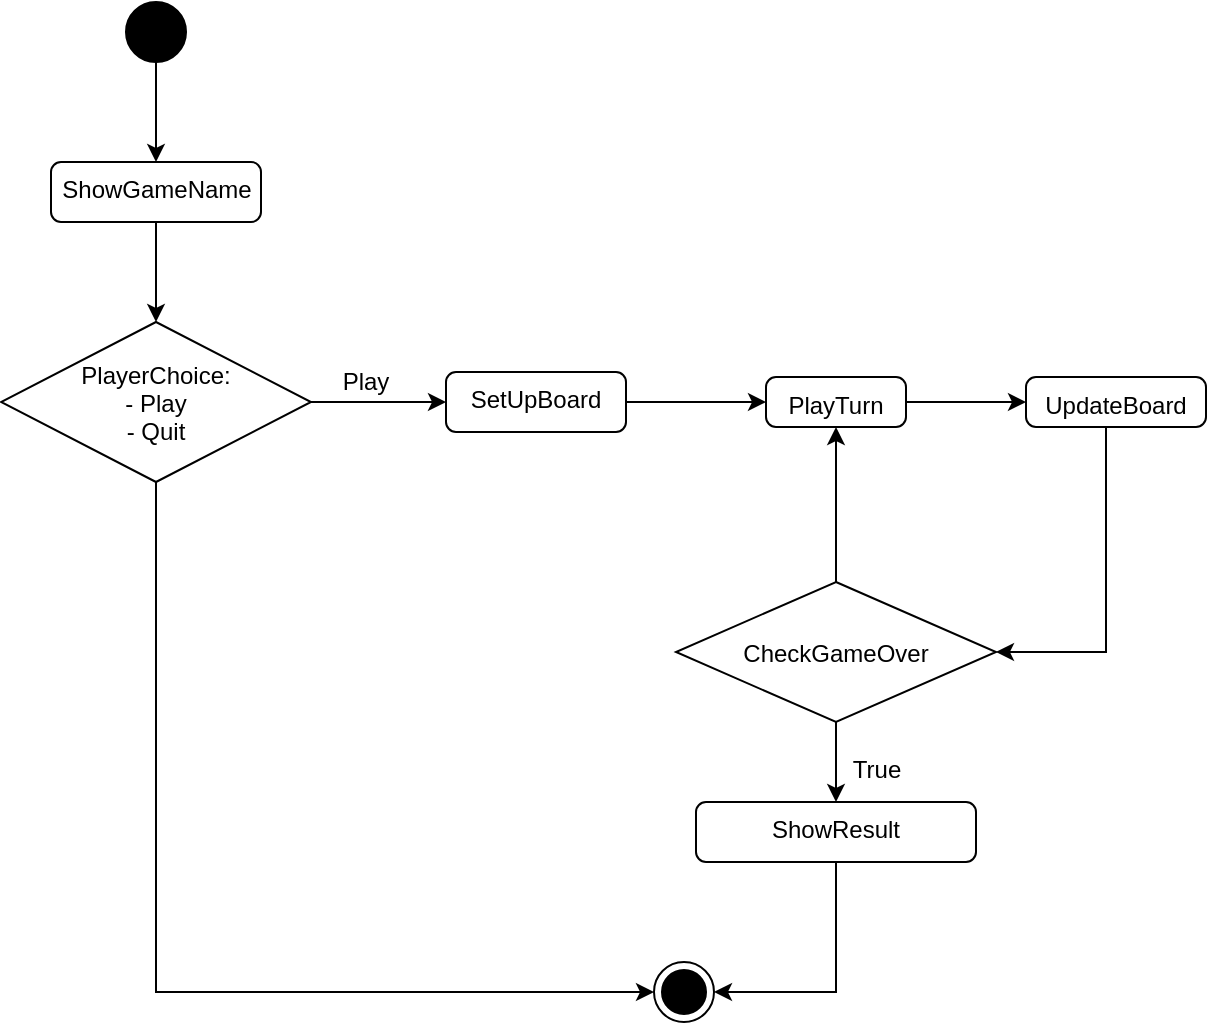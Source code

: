 <mxfile version="24.8.6">
  <diagram name="Trang-1" id="UHBwWJJXxiTwIiKuNaWZ">
    <mxGraphModel dx="808" dy="489" grid="1" gridSize="10" guides="1" tooltips="1" connect="1" arrows="1" fold="1" page="1" pageScale="1" pageWidth="827" pageHeight="1169" math="0" shadow="0">
      <root>
        <mxCell id="0" />
        <mxCell id="1" parent="0" />
        <mxCell id="ELoLrJMEqkcNT1h3Dx7s-3" style="edgeStyle=orthogonalEdgeStyle;rounded=0;orthogonalLoop=1;jettySize=auto;html=1;entryX=0.5;entryY=0;entryDx=0;entryDy=0;" edge="1" parent="1" source="ELoLrJMEqkcNT1h3Dx7s-1" target="ELoLrJMEqkcNT1h3Dx7s-2">
          <mxGeometry relative="1" as="geometry" />
        </mxCell>
        <mxCell id="ELoLrJMEqkcNT1h3Dx7s-1" value="" style="ellipse;fillColor=strokeColor;html=1;" vertex="1" parent="1">
          <mxGeometry x="120" y="40" width="30" height="30" as="geometry" />
        </mxCell>
        <mxCell id="ELoLrJMEqkcNT1h3Dx7s-7" style="edgeStyle=orthogonalEdgeStyle;rounded=0;orthogonalLoop=1;jettySize=auto;html=1;entryX=0.5;entryY=0;entryDx=0;entryDy=0;" edge="1" parent="1" source="ELoLrJMEqkcNT1h3Dx7s-2" target="ELoLrJMEqkcNT1h3Dx7s-6">
          <mxGeometry relative="1" as="geometry" />
        </mxCell>
        <mxCell id="ELoLrJMEqkcNT1h3Dx7s-2" value="ShowGameName" style="html=1;align=center;verticalAlign=top;rounded=1;absoluteArcSize=1;arcSize=10;dashed=0;whiteSpace=wrap;" vertex="1" parent="1">
          <mxGeometry x="82.5" y="120" width="105" height="30" as="geometry" />
        </mxCell>
        <mxCell id="ELoLrJMEqkcNT1h3Dx7s-9" style="edgeStyle=orthogonalEdgeStyle;rounded=0;orthogonalLoop=1;jettySize=auto;html=1;entryX=0;entryY=0.5;entryDx=0;entryDy=0;" edge="1" parent="1" source="ELoLrJMEqkcNT1h3Dx7s-6" target="ELoLrJMEqkcNT1h3Dx7s-8">
          <mxGeometry relative="1" as="geometry">
            <Array as="points">
              <mxPoint x="135" y="535" />
            </Array>
          </mxGeometry>
        </mxCell>
        <mxCell id="ELoLrJMEqkcNT1h3Dx7s-10" style="edgeStyle=orthogonalEdgeStyle;rounded=0;orthogonalLoop=1;jettySize=auto;html=1;exitX=1;exitY=0.5;exitDx=0;exitDy=0;" edge="1" parent="1" source="ELoLrJMEqkcNT1h3Dx7s-6" target="ELoLrJMEqkcNT1h3Dx7s-11">
          <mxGeometry relative="1" as="geometry">
            <mxPoint x="280" y="240" as="targetPoint" />
          </mxGeometry>
        </mxCell>
        <mxCell id="ELoLrJMEqkcNT1h3Dx7s-6" value="PlayerChoice:&#xa;- Play&#xa;- Quit" style="rhombus;" vertex="1" parent="1">
          <mxGeometry x="57.5" y="200" width="155" height="80" as="geometry" />
        </mxCell>
        <mxCell id="ELoLrJMEqkcNT1h3Dx7s-8" value="" style="ellipse;html=1;shape=endState;fillColor=strokeColor;" vertex="1" parent="1">
          <mxGeometry x="384" y="520" width="30" height="30" as="geometry" />
        </mxCell>
        <mxCell id="ELoLrJMEqkcNT1h3Dx7s-13" style="edgeStyle=orthogonalEdgeStyle;rounded=0;orthogonalLoop=1;jettySize=auto;html=1;exitX=1;exitY=0.5;exitDx=0;exitDy=0;entryX=0;entryY=0.5;entryDx=0;entryDy=0;" edge="1" parent="1" source="ELoLrJMEqkcNT1h3Dx7s-11" target="ELoLrJMEqkcNT1h3Dx7s-12">
          <mxGeometry relative="1" as="geometry" />
        </mxCell>
        <mxCell id="ELoLrJMEqkcNT1h3Dx7s-11" value="SetUpBoard" style="html=1;align=center;verticalAlign=top;rounded=1;absoluteArcSize=1;arcSize=10;dashed=0;whiteSpace=wrap;" vertex="1" parent="1">
          <mxGeometry x="280" y="225" width="90" height="30" as="geometry" />
        </mxCell>
        <mxCell id="ELoLrJMEqkcNT1h3Dx7s-16" style="edgeStyle=orthogonalEdgeStyle;rounded=0;orthogonalLoop=1;jettySize=auto;html=1;exitX=1;exitY=0.5;exitDx=0;exitDy=0;entryX=0;entryY=0.5;entryDx=0;entryDy=0;" edge="1" parent="1" source="ELoLrJMEqkcNT1h3Dx7s-12" target="ELoLrJMEqkcNT1h3Dx7s-14">
          <mxGeometry relative="1" as="geometry" />
        </mxCell>
        <mxCell id="ELoLrJMEqkcNT1h3Dx7s-12" value="PlayTurn" style="html=1;align=center;verticalAlign=top;rounded=1;absoluteArcSize=1;arcSize=10;dashed=0;whiteSpace=wrap;" vertex="1" parent="1">
          <mxGeometry x="440" y="227.5" width="70" height="25" as="geometry" />
        </mxCell>
        <mxCell id="ELoLrJMEqkcNT1h3Dx7s-18" style="edgeStyle=orthogonalEdgeStyle;rounded=0;orthogonalLoop=1;jettySize=auto;html=1;entryX=1;entryY=0.5;entryDx=0;entryDy=0;" edge="1" parent="1" source="ELoLrJMEqkcNT1h3Dx7s-14" target="ELoLrJMEqkcNT1h3Dx7s-17">
          <mxGeometry relative="1" as="geometry">
            <Array as="points">
              <mxPoint x="610" y="365" />
            </Array>
          </mxGeometry>
        </mxCell>
        <mxCell id="ELoLrJMEqkcNT1h3Dx7s-14" value="UpdateBoard" style="html=1;align=center;verticalAlign=top;rounded=1;absoluteArcSize=1;arcSize=10;dashed=0;whiteSpace=wrap;" vertex="1" parent="1">
          <mxGeometry x="570" y="227.5" width="90" height="25" as="geometry" />
        </mxCell>
        <mxCell id="ELoLrJMEqkcNT1h3Dx7s-19" style="edgeStyle=orthogonalEdgeStyle;rounded=0;orthogonalLoop=1;jettySize=auto;html=1;exitX=0.5;exitY=1;exitDx=0;exitDy=0;" edge="1" parent="1" source="ELoLrJMEqkcNT1h3Dx7s-17" target="ELoLrJMEqkcNT1h3Dx7s-20">
          <mxGeometry relative="1" as="geometry">
            <mxPoint x="475" y="450" as="targetPoint" />
          </mxGeometry>
        </mxCell>
        <mxCell id="ELoLrJMEqkcNT1h3Dx7s-22" style="edgeStyle=orthogonalEdgeStyle;rounded=0;orthogonalLoop=1;jettySize=auto;html=1;exitX=0.5;exitY=0;exitDx=0;exitDy=0;entryX=0.5;entryY=1;entryDx=0;entryDy=0;" edge="1" parent="1" source="ELoLrJMEqkcNT1h3Dx7s-17" target="ELoLrJMEqkcNT1h3Dx7s-12">
          <mxGeometry relative="1" as="geometry" />
        </mxCell>
        <mxCell id="ELoLrJMEqkcNT1h3Dx7s-17" value="CheckGameOver" style="rhombus;" vertex="1" parent="1">
          <mxGeometry x="395" y="330" width="160" height="70" as="geometry" />
        </mxCell>
        <mxCell id="ELoLrJMEqkcNT1h3Dx7s-21" style="edgeStyle=orthogonalEdgeStyle;rounded=0;orthogonalLoop=1;jettySize=auto;html=1;entryX=1;entryY=0.5;entryDx=0;entryDy=0;" edge="1" parent="1" source="ELoLrJMEqkcNT1h3Dx7s-20" target="ELoLrJMEqkcNT1h3Dx7s-8">
          <mxGeometry relative="1" as="geometry" />
        </mxCell>
        <mxCell id="ELoLrJMEqkcNT1h3Dx7s-20" value="ShowResult" style="html=1;align=center;verticalAlign=top;rounded=1;absoluteArcSize=1;arcSize=10;dashed=0;whiteSpace=wrap;" vertex="1" parent="1">
          <mxGeometry x="405" y="440" width="140" height="30" as="geometry" />
        </mxCell>
        <mxCell id="ELoLrJMEqkcNT1h3Dx7s-23" value="Play" style="text;align=center;verticalAlign=middle;dashed=0;whiteSpace=wrap;" vertex="1" parent="1">
          <mxGeometry x="220" y="220" width="40" height="20" as="geometry" />
        </mxCell>
        <mxCell id="ELoLrJMEqkcNT1h3Dx7s-24" value="True" style="text;html=1;align=center;" vertex="1" parent="1">
          <mxGeometry x="480" y="410" width="30" height="20" as="geometry" />
        </mxCell>
      </root>
    </mxGraphModel>
  </diagram>
</mxfile>
